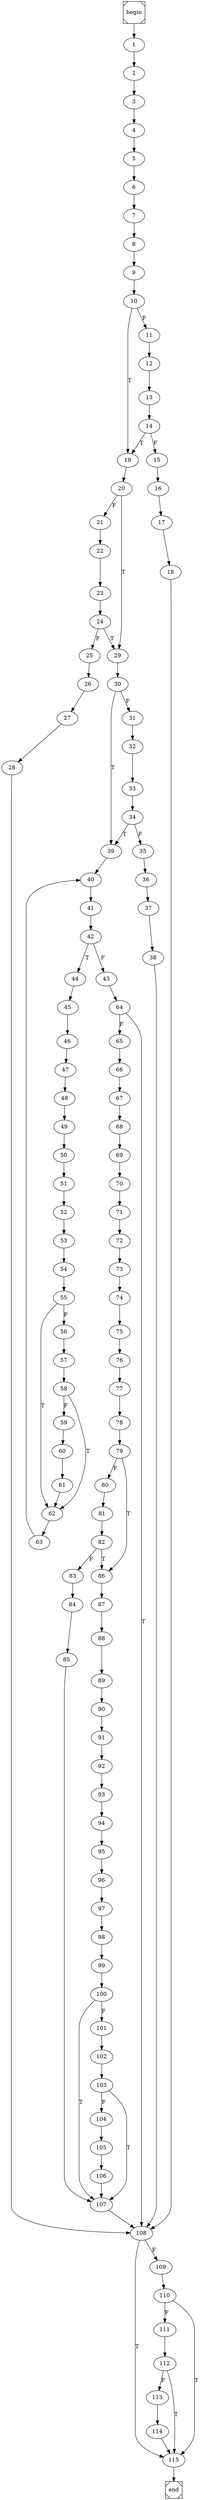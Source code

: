 digraph cfg {
	begin [shape=Msquare];
	end [shape=Msquare];
	begin -> 1;	1 -> 2;	2 -> 3;	3 -> 4;	4 -> 5;	5 -> 6;	6 -> 7;	7 -> 8;	8 -> 9;	9 -> 10;	10 -> 19[label=T];	10 -> 11[label=F];	11 -> 12;	12 -> 13;	13 -> 14;	14 -> 19[label=T];	14 -> 15[label=F];	15 -> 16;	16 -> 17;	17 -> 18;	18 -> 108;	19 -> 20;	20 -> 29[label=T];	20 -> 21[label=F];	21 -> 22;	22 -> 23;	23 -> 24;	24 -> 29[label=T];	24 -> 25[label=F];	25 -> 26;	26 -> 27;	27 -> 28;	28 -> 108;	29 -> 30;	30 -> 39[label=T];	30 -> 31[label=F];	31 -> 32;	32 -> 33;	33 -> 34;	34 -> 39[label=T];	34 -> 35[label=F];	35 -> 36;	36 -> 37;	37 -> 38;	38 -> 108;	39 -> 40;	40 -> 41;	41 -> 42;	42 -> 44[label=T];	42 -> 43[label=F];	43 -> 64;	44 -> 45;	45 -> 46;	46 -> 47;	47 -> 48;	48 -> 49;	49 -> 50;	50 -> 51;	51 -> 52;	52 -> 53;	53 -> 54;	54 -> 55;	55 -> 62[label=T];	55 -> 56[label=F];	56 -> 57;	57 -> 58;	58 -> 62[label=T];	58 -> 59[label=F];	59 -> 60;	60 -> 61;	61 -> 62;	62 -> 63;	63 -> 40;	64 -> 108[label=T];	64 -> 65[label=F];	65 -> 66;	66 -> 67;	67 -> 68;	68 -> 69;	69 -> 70;	70 -> 71;	71 -> 72;	72 -> 73;	73 -> 74;	74 -> 75;	75 -> 76;	76 -> 77;	77 -> 78;	78 -> 79;	79 -> 86[label=T];	79 -> 80[label=F];	80 -> 81;	81 -> 82;	82 -> 86[label=T];	82 -> 83[label=F];	83 -> 84;	84 -> 85;	85 -> 107;	86 -> 87;	87 -> 88;	88 -> 89;	89 -> 90;	90 -> 91;	91 -> 92;	92 -> 93;	93 -> 94;	94 -> 95;	95 -> 96;	96 -> 97;	97 -> 98;	98 -> 99;	99 -> 100;	100 -> 107[label=T];	100 -> 101[label=F];	101 -> 102;	102 -> 103;	103 -> 107[label=T];	103 -> 104[label=F];	104 -> 105;	105 -> 106;	106 -> 107;	107 -> 108;	108 -> 115[label=T];	108 -> 109[label=F];	109 -> 110;	110 -> 115[label=T];	110 -> 111[label=F];	111 -> 112;	112 -> 115[label=T];	112 -> 113[label=F];	113 -> 114;	114 -> 115;	115 -> end;}
